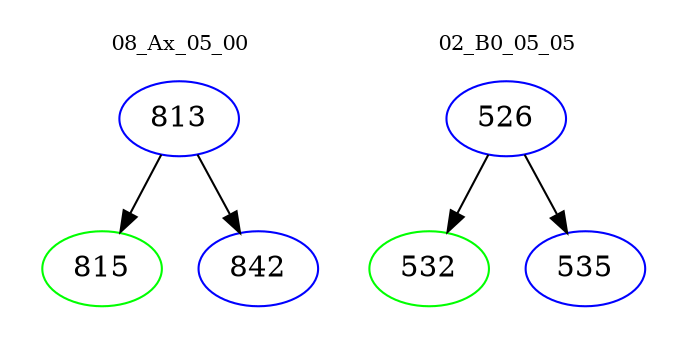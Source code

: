 digraph{
subgraph cluster_0 {
color = white
label = "08_Ax_05_00";
fontsize=10;
T0_813 [label="813", color="blue"]
T0_813 -> T0_815 [color="black"]
T0_815 [label="815", color="green"]
T0_813 -> T0_842 [color="black"]
T0_842 [label="842", color="blue"]
}
subgraph cluster_1 {
color = white
label = "02_B0_05_05";
fontsize=10;
T1_526 [label="526", color="blue"]
T1_526 -> T1_532 [color="black"]
T1_532 [label="532", color="green"]
T1_526 -> T1_535 [color="black"]
T1_535 [label="535", color="blue"]
}
}
